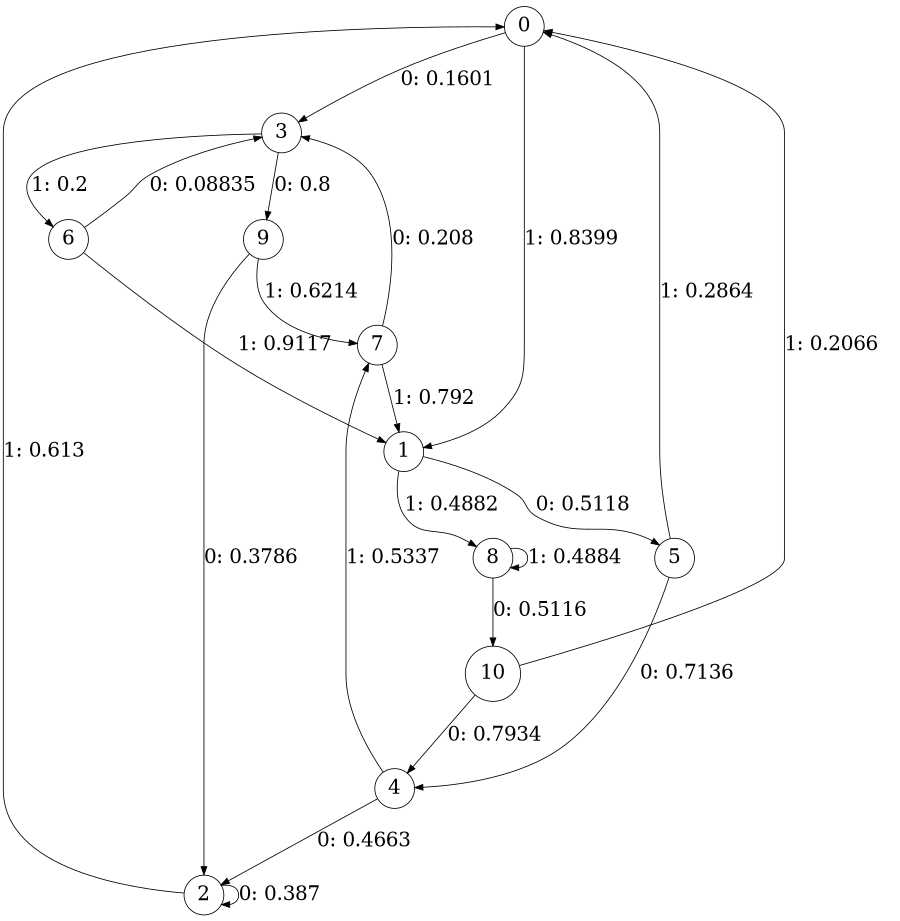 digraph "ch6faceL4" {
size = "6,8.5";
ratio = "fill";
node [shape = circle];
node [fontsize = 24];
edge [fontsize = 24];
0 -> 3 [label = "0: 0.1601   "];
0 -> 1 [label = "1: 0.8399   "];
1 -> 5 [label = "0: 0.5118   "];
1 -> 8 [label = "1: 0.4882   "];
2 -> 2 [label = "0: 0.387    "];
2 -> 0 [label = "1: 0.613    "];
3 -> 9 [label = "0: 0.8      "];
3 -> 6 [label = "1: 0.2      "];
4 -> 2 [label = "0: 0.4663   "];
4 -> 7 [label = "1: 0.5337   "];
5 -> 4 [label = "0: 0.7136   "];
5 -> 0 [label = "1: 0.2864   "];
6 -> 3 [label = "0: 0.08835  "];
6 -> 1 [label = "1: 0.9117   "];
7 -> 3 [label = "0: 0.208    "];
7 -> 1 [label = "1: 0.792    "];
8 -> 10 [label = "0: 0.5116   "];
8 -> 8 [label = "1: 0.4884   "];
9 -> 2 [label = "0: 0.3786   "];
9 -> 7 [label = "1: 0.6214   "];
10 -> 4 [label = "0: 0.7934   "];
10 -> 0 [label = "1: 0.2066   "];
}